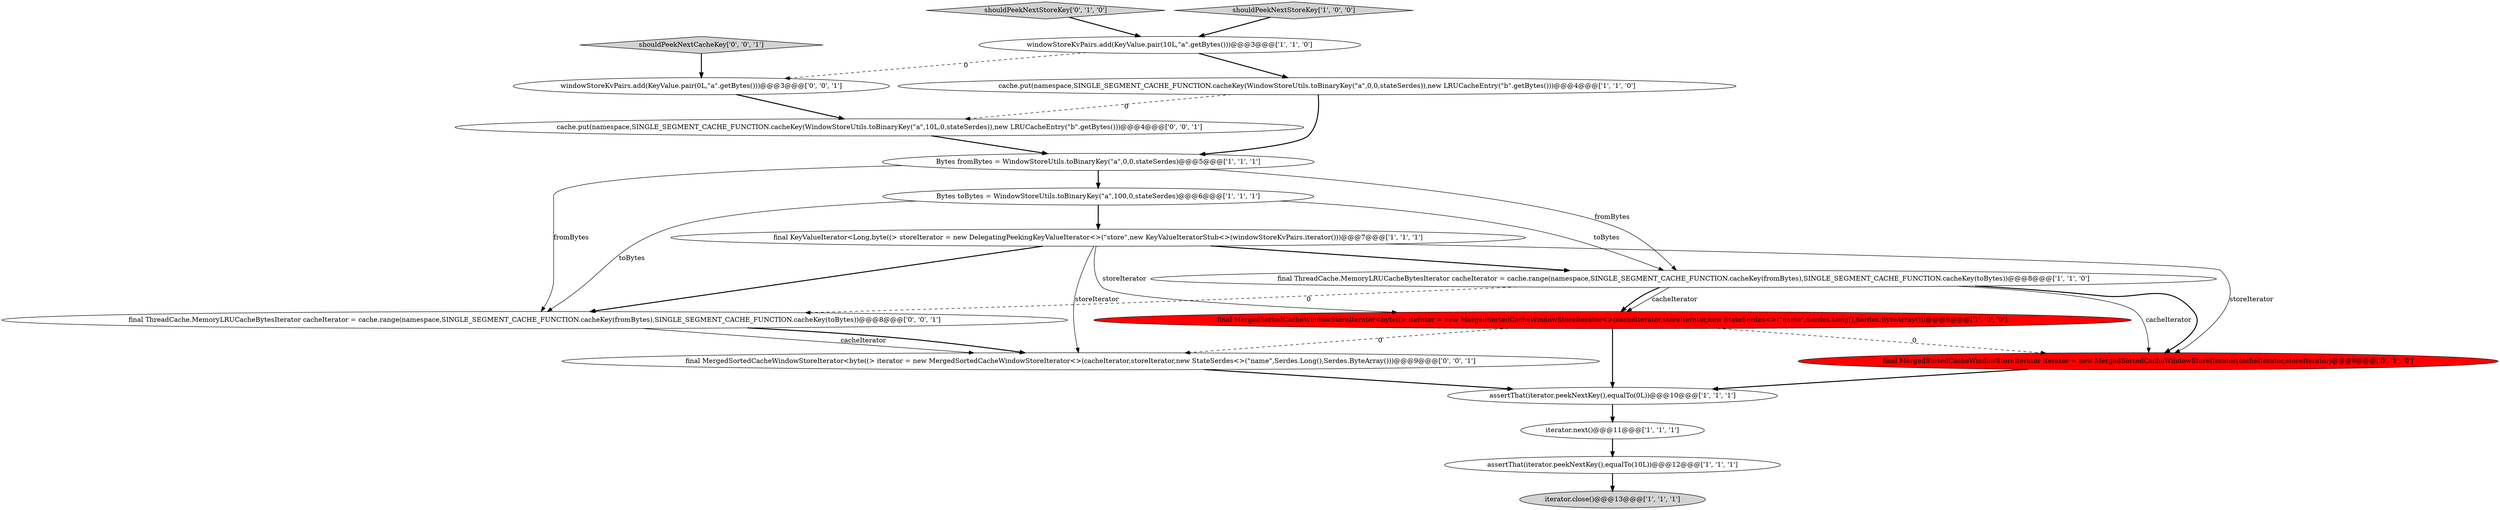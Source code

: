 digraph {
2 [style = filled, label = "iterator.close()@@@13@@@['1', '1', '1']", fillcolor = lightgray, shape = ellipse image = "AAA0AAABBB1BBB"];
7 [style = filled, label = "windowStoreKvPairs.add(KeyValue.pair(10L,\"a\".getBytes()))@@@3@@@['1', '1', '0']", fillcolor = white, shape = ellipse image = "AAA0AAABBB1BBB"];
10 [style = filled, label = "assertThat(iterator.peekNextKey(),equalTo(0L))@@@10@@@['1', '1', '1']", fillcolor = white, shape = ellipse image = "AAA0AAABBB1BBB"];
17 [style = filled, label = "cache.put(namespace,SINGLE_SEGMENT_CACHE_FUNCTION.cacheKey(WindowStoreUtils.toBinaryKey(\"a\",10L,0,stateSerdes)),new LRUCacheEntry(\"b\".getBytes()))@@@4@@@['0', '0', '1']", fillcolor = white, shape = ellipse image = "AAA0AAABBB3BBB"];
11 [style = filled, label = "iterator.next()@@@11@@@['1', '1', '1']", fillcolor = white, shape = ellipse image = "AAA0AAABBB1BBB"];
13 [style = filled, label = "shouldPeekNextStoreKey['0', '1', '0']", fillcolor = lightgray, shape = diamond image = "AAA0AAABBB2BBB"];
8 [style = filled, label = "final KeyValueIterator<Long,byte((> storeIterator = new DelegatingPeekingKeyValueIterator<>(\"store\",new KeyValueIteratorStub<>(windowStoreKvPairs.iterator()))@@@7@@@['1', '1', '1']", fillcolor = white, shape = ellipse image = "AAA0AAABBB1BBB"];
5 [style = filled, label = "Bytes fromBytes = WindowStoreUtils.toBinaryKey(\"a\",0,0,stateSerdes)@@@5@@@['1', '1', '1']", fillcolor = white, shape = ellipse image = "AAA0AAABBB1BBB"];
0 [style = filled, label = "shouldPeekNextStoreKey['1', '0', '0']", fillcolor = lightgray, shape = diamond image = "AAA0AAABBB1BBB"];
4 [style = filled, label = "Bytes toBytes = WindowStoreUtils.toBinaryKey(\"a\",100,0,stateSerdes)@@@6@@@['1', '1', '1']", fillcolor = white, shape = ellipse image = "AAA0AAABBB1BBB"];
15 [style = filled, label = "windowStoreKvPairs.add(KeyValue.pair(0L,\"a\".getBytes()))@@@3@@@['0', '0', '1']", fillcolor = white, shape = ellipse image = "AAA0AAABBB3BBB"];
18 [style = filled, label = "shouldPeekNextCacheKey['0', '0', '1']", fillcolor = lightgray, shape = diamond image = "AAA0AAABBB3BBB"];
3 [style = filled, label = "cache.put(namespace,SINGLE_SEGMENT_CACHE_FUNCTION.cacheKey(WindowStoreUtils.toBinaryKey(\"a\",0,0,stateSerdes)),new LRUCacheEntry(\"b\".getBytes()))@@@4@@@['1', '1', '0']", fillcolor = white, shape = ellipse image = "AAA0AAABBB1BBB"];
1 [style = filled, label = "final MergedSortedCacheWindowStoreIterator<byte((> iterator = new MergedSortedCacheWindowStoreIterator<>(cacheIterator,storeIterator,new StateSerdes<>(\"name\",Serdes.Long(),Serdes.ByteArray()))@@@9@@@['1', '0', '0']", fillcolor = red, shape = ellipse image = "AAA1AAABBB1BBB"];
6 [style = filled, label = "final ThreadCache.MemoryLRUCacheBytesIterator cacheIterator = cache.range(namespace,SINGLE_SEGMENT_CACHE_FUNCTION.cacheKey(fromBytes),SINGLE_SEGMENT_CACHE_FUNCTION.cacheKey(toBytes))@@@8@@@['1', '1', '0']", fillcolor = white, shape = ellipse image = "AAA0AAABBB1BBB"];
12 [style = filled, label = "final MergedSortedCacheWindowStoreIterator iterator = new MergedSortedCacheWindowStoreIterator(cacheIterator,storeIterator)@@@9@@@['0', '1', '0']", fillcolor = red, shape = ellipse image = "AAA1AAABBB2BBB"];
9 [style = filled, label = "assertThat(iterator.peekNextKey(),equalTo(10L))@@@12@@@['1', '1', '1']", fillcolor = white, shape = ellipse image = "AAA0AAABBB1BBB"];
14 [style = filled, label = "final MergedSortedCacheWindowStoreIterator<byte((> iterator = new MergedSortedCacheWindowStoreIterator<>(cacheIterator,storeIterator,new StateSerdes<>(\"name\",Serdes.Long(),Serdes.ByteArray()))@@@9@@@['0', '0', '1']", fillcolor = white, shape = ellipse image = "AAA0AAABBB3BBB"];
16 [style = filled, label = "final ThreadCache.MemoryLRUCacheBytesIterator cacheIterator = cache.range(namespace,SINGLE_SEGMENT_CACHE_FUNCTION.cacheKey(fromBytes),SINGLE_SEGMENT_CACHE_FUNCTION.cacheKey(toBytes))@@@8@@@['0', '0', '1']", fillcolor = white, shape = ellipse image = "AAA0AAABBB3BBB"];
8->16 [style = bold, label=""];
17->5 [style = bold, label=""];
6->1 [style = solid, label="cacheIterator"];
5->6 [style = solid, label="fromBytes"];
3->17 [style = dashed, label="0"];
8->14 [style = solid, label="storeIterator"];
16->14 [style = solid, label="cacheIterator"];
1->14 [style = dashed, label="0"];
9->2 [style = bold, label=""];
18->15 [style = bold, label=""];
5->16 [style = solid, label="fromBytes"];
14->10 [style = bold, label=""];
8->6 [style = bold, label=""];
11->9 [style = bold, label=""];
6->12 [style = solid, label="cacheIterator"];
7->3 [style = bold, label=""];
0->7 [style = bold, label=""];
6->1 [style = bold, label=""];
8->12 [style = solid, label="storeIterator"];
1->12 [style = dashed, label="0"];
15->17 [style = bold, label=""];
3->5 [style = bold, label=""];
12->10 [style = bold, label=""];
8->1 [style = solid, label="storeIterator"];
6->16 [style = dashed, label="0"];
13->7 [style = bold, label=""];
5->4 [style = bold, label=""];
7->15 [style = dashed, label="0"];
4->8 [style = bold, label=""];
16->14 [style = bold, label=""];
4->16 [style = solid, label="toBytes"];
4->6 [style = solid, label="toBytes"];
1->10 [style = bold, label=""];
10->11 [style = bold, label=""];
6->12 [style = bold, label=""];
}
